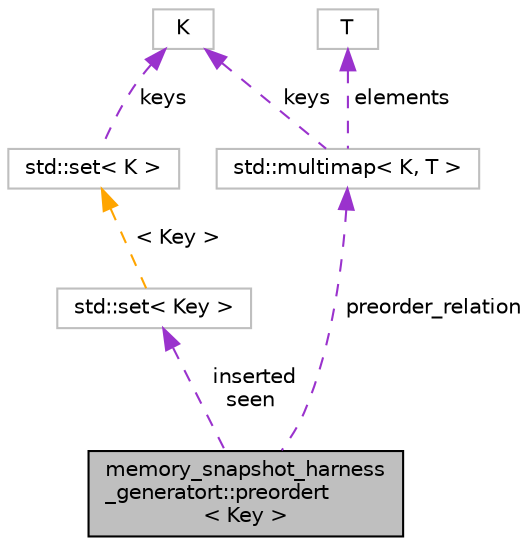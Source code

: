 digraph "memory_snapshot_harness_generatort::preordert&lt; Key &gt;"
{
 // LATEX_PDF_SIZE
  bgcolor="transparent";
  edge [fontname="Helvetica",fontsize="10",labelfontname="Helvetica",labelfontsize="10"];
  node [fontname="Helvetica",fontsize="10",shape=record];
  Node1 [label="memory_snapshot_harness\l_generatort::preordert\l\< Key \>",height=0.2,width=0.4,color="black", fillcolor="grey75", style="filled", fontcolor="black",tooltip="Simple structure for linearising posets."];
  Node2 -> Node1 [dir="back",color="darkorchid3",fontsize="10",style="dashed",label=" inserted\nseen" ,fontname="Helvetica"];
  Node2 [label="std::set\< Key \>",height=0.2,width=0.4,color="grey75",tooltip=" "];
  Node3 -> Node2 [dir="back",color="orange",fontsize="10",style="dashed",label=" \< Key \>" ,fontname="Helvetica"];
  Node3 [label="std::set\< K \>",height=0.2,width=0.4,color="grey75",tooltip="STL class."];
  Node4 -> Node3 [dir="back",color="darkorchid3",fontsize="10",style="dashed",label=" keys" ,fontname="Helvetica"];
  Node4 [label="K",height=0.2,width=0.4,color="grey75",tooltip=" "];
  Node5 -> Node1 [dir="back",color="darkorchid3",fontsize="10",style="dashed",label=" preorder_relation" ,fontname="Helvetica"];
  Node5 [label="std::multimap\< K, T \>",height=0.2,width=0.4,color="grey75",tooltip="STL class."];
  Node4 -> Node5 [dir="back",color="darkorchid3",fontsize="10",style="dashed",label=" keys" ,fontname="Helvetica"];
  Node6 -> Node5 [dir="back",color="darkorchid3",fontsize="10",style="dashed",label=" elements" ,fontname="Helvetica"];
  Node6 [label="T",height=0.2,width=0.4,color="grey75",tooltip=" "];
}
